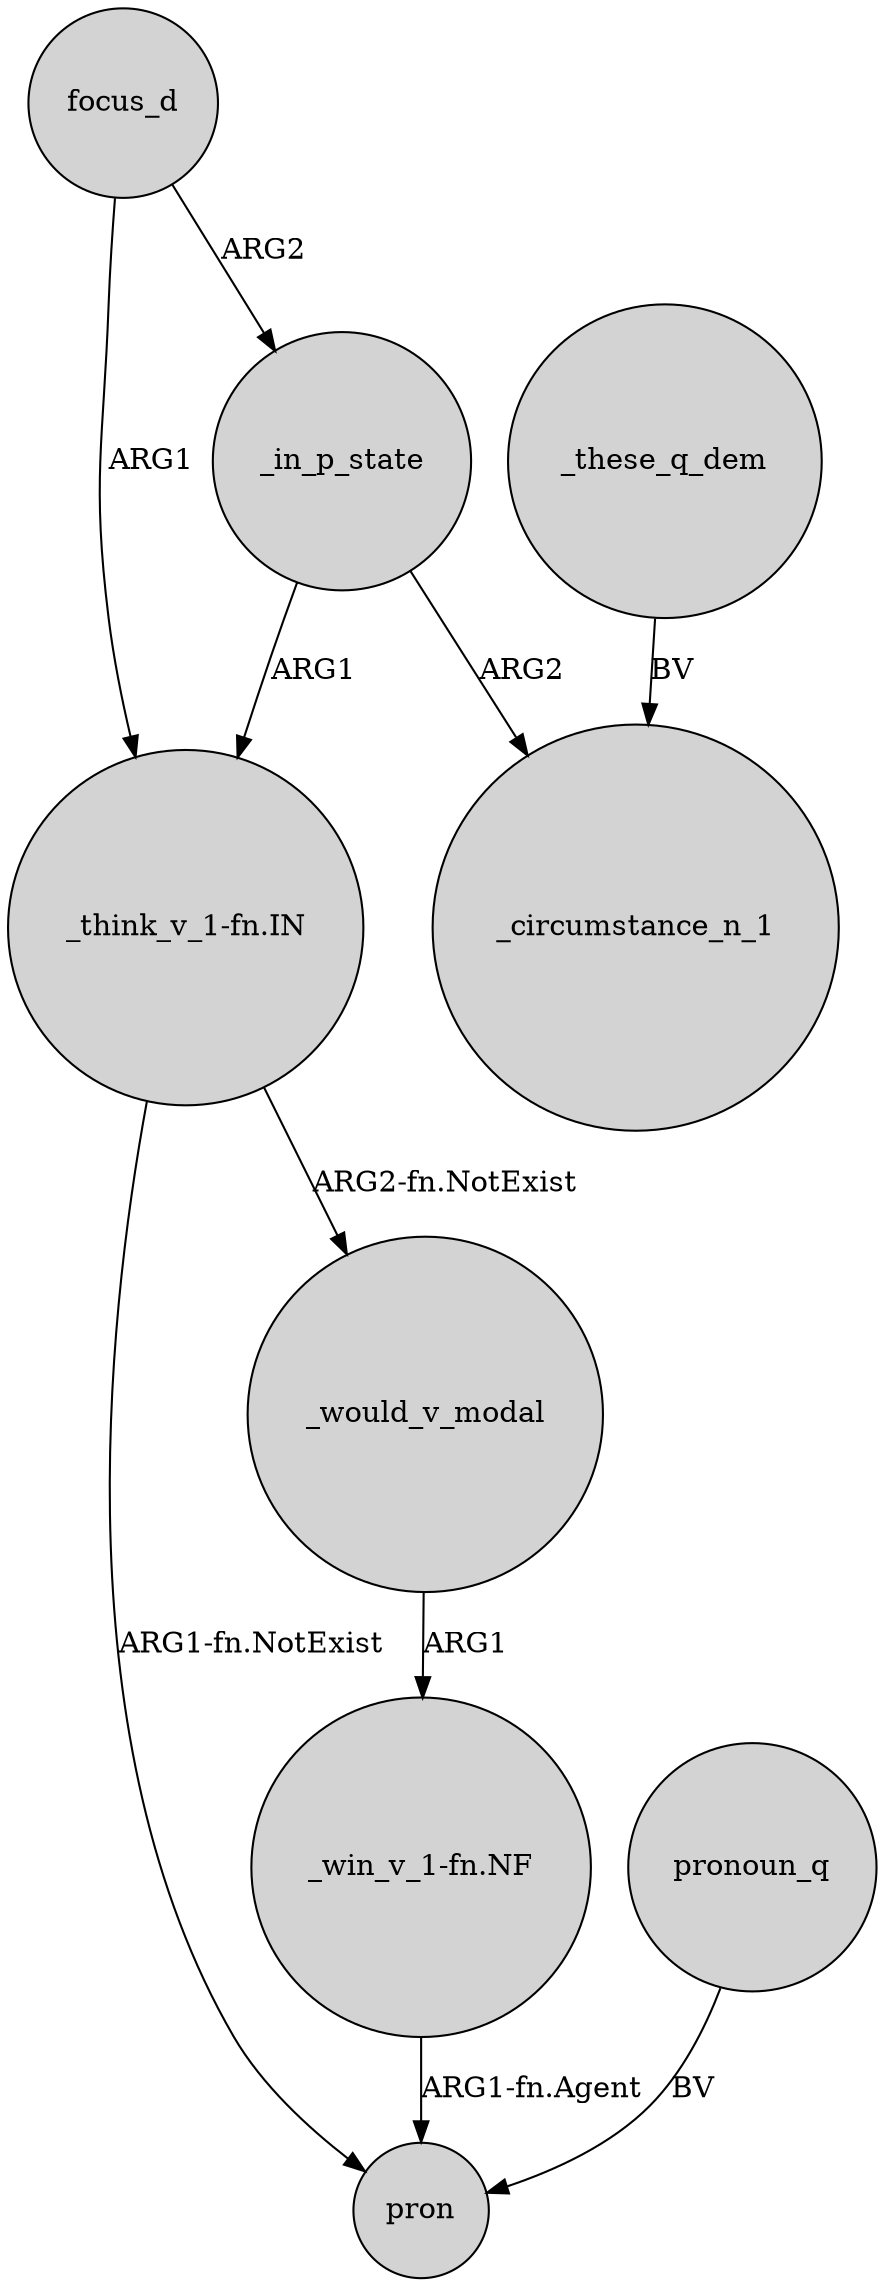 digraph {
	node [shape=circle style=filled]
	"_win_v_1-fn.NF" -> pron [label="ARG1-fn.Agent"]
	focus_d -> "_think_v_1-fn.IN" [label=ARG1]
	pronoun_q -> pron [label=BV]
	"_think_v_1-fn.IN" -> pron [label="ARG1-fn.NotExist"]
	_would_v_modal -> "_win_v_1-fn.NF" [label=ARG1]
	_in_p_state -> _circumstance_n_1 [label=ARG2]
	_in_p_state -> "_think_v_1-fn.IN" [label=ARG1]
	focus_d -> _in_p_state [label=ARG2]
	"_think_v_1-fn.IN" -> _would_v_modal [label="ARG2-fn.NotExist"]
	_these_q_dem -> _circumstance_n_1 [label=BV]
}
